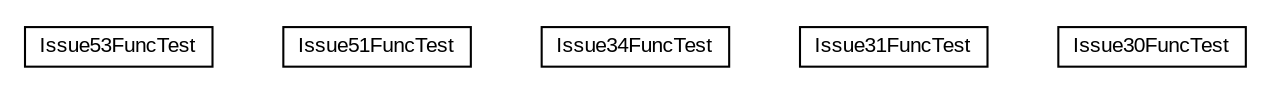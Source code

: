 #!/usr/local/bin/dot
#
# Class diagram 
# Generated by UMLGraph version 5.1 (http://www.umlgraph.org/)
#

digraph G {
	edge [fontname="arial",fontsize=10,labelfontname="arial",labelfontsize=10];
	node [fontname="arial",fontsize=10,shape=plaintext];
	nodesep=0.25;
	ranksep=0.5;
	// com.helger.jcodemodel.supplementary.issues.Issue53FuncTest
	c57 [label=<<table title="com.helger.jcodemodel.supplementary.issues.Issue53FuncTest" border="0" cellborder="1" cellspacing="0" cellpadding="2" port="p" href="./Issue53FuncTest.html">
		<tr><td><table border="0" cellspacing="0" cellpadding="1">
<tr><td align="center" balign="center"> Issue53FuncTest </td></tr>
		</table></td></tr>
		</table>>, fontname="arial", fontcolor="black", fontsize=10.0];
	// com.helger.jcodemodel.supplementary.issues.Issue51FuncTest
	c58 [label=<<table title="com.helger.jcodemodel.supplementary.issues.Issue51FuncTest" border="0" cellborder="1" cellspacing="0" cellpadding="2" port="p" href="./Issue51FuncTest.html">
		<tr><td><table border="0" cellspacing="0" cellpadding="1">
<tr><td align="center" balign="center"> Issue51FuncTest </td></tr>
		</table></td></tr>
		</table>>, fontname="arial", fontcolor="black", fontsize=10.0];
	// com.helger.jcodemodel.supplementary.issues.Issue34FuncTest
	c59 [label=<<table title="com.helger.jcodemodel.supplementary.issues.Issue34FuncTest" border="0" cellborder="1" cellspacing="0" cellpadding="2" port="p" href="./Issue34FuncTest.html">
		<tr><td><table border="0" cellspacing="0" cellpadding="1">
<tr><td align="center" balign="center"> Issue34FuncTest </td></tr>
		</table></td></tr>
		</table>>, fontname="arial", fontcolor="black", fontsize=10.0];
	// com.helger.jcodemodel.supplementary.issues.Issue31FuncTest
	c60 [label=<<table title="com.helger.jcodemodel.supplementary.issues.Issue31FuncTest" border="0" cellborder="1" cellspacing="0" cellpadding="2" port="p" href="./Issue31FuncTest.html">
		<tr><td><table border="0" cellspacing="0" cellpadding="1">
<tr><td align="center" balign="center"> Issue31FuncTest </td></tr>
		</table></td></tr>
		</table>>, fontname="arial", fontcolor="black", fontsize=10.0];
	// com.helger.jcodemodel.supplementary.issues.Issue30FuncTest
	c61 [label=<<table title="com.helger.jcodemodel.supplementary.issues.Issue30FuncTest" border="0" cellborder="1" cellspacing="0" cellpadding="2" port="p" href="./Issue30FuncTest.html">
		<tr><td><table border="0" cellspacing="0" cellpadding="1">
<tr><td align="center" balign="center"> Issue30FuncTest </td></tr>
		</table></td></tr>
		</table>>, fontname="arial", fontcolor="black", fontsize=10.0];
}

